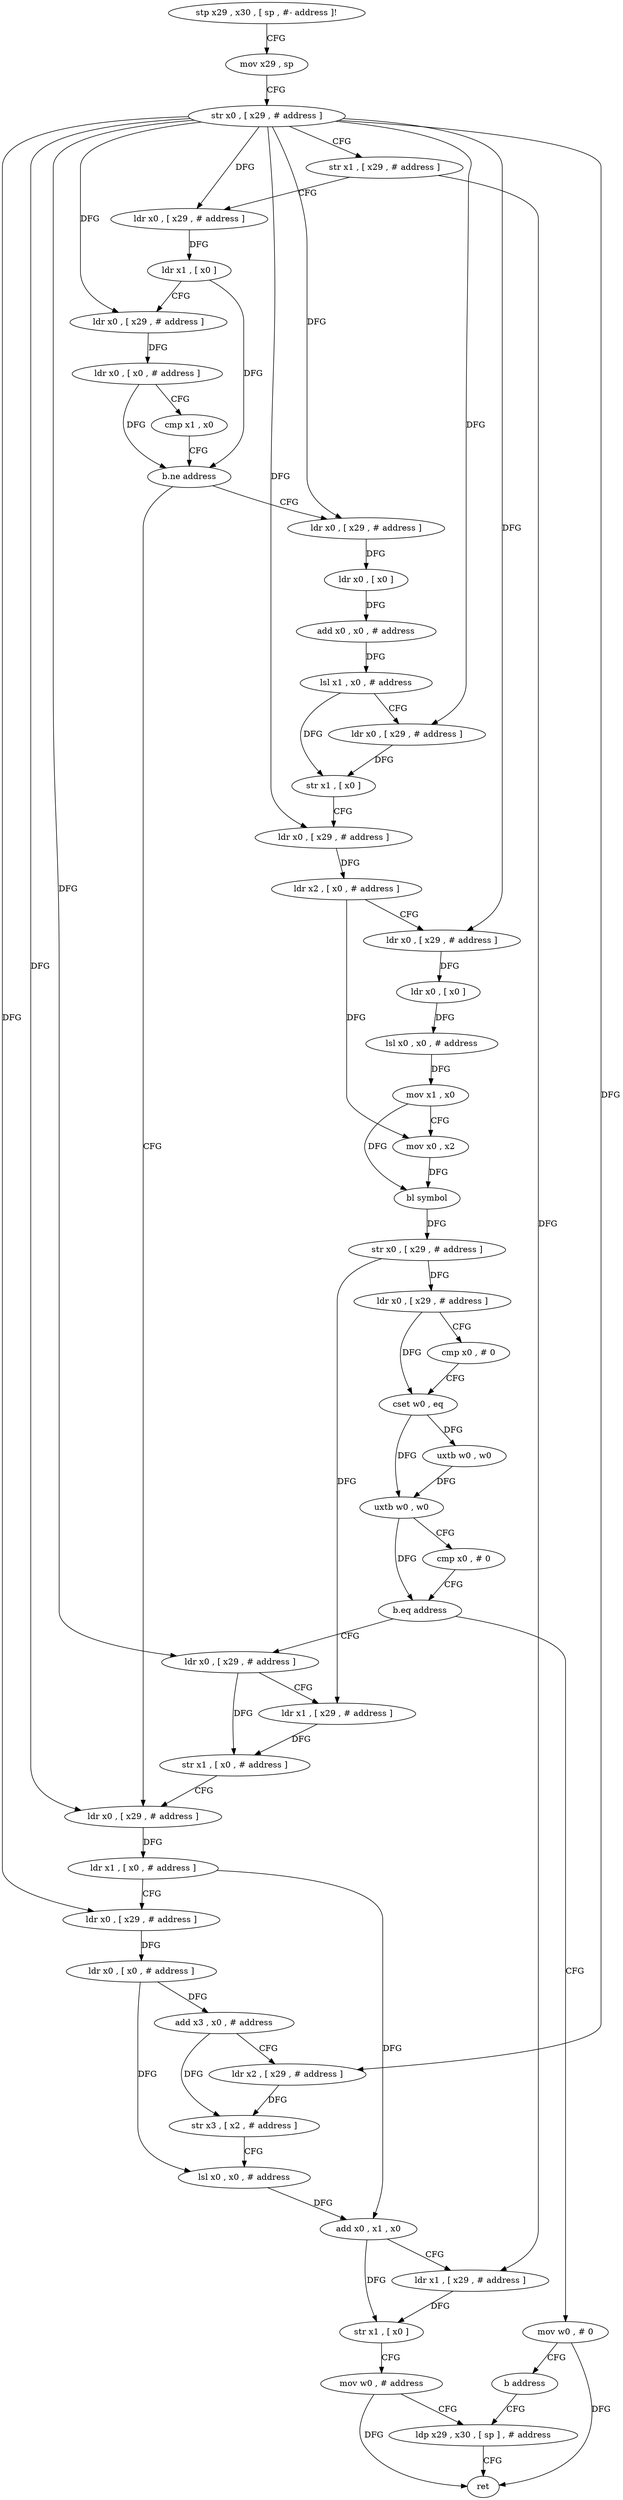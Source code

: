 digraph "func" {
"4398504" [label = "stp x29 , x30 , [ sp , #- address ]!" ]
"4398508" [label = "mov x29 , sp" ]
"4398512" [label = "str x0 , [ x29 , # address ]" ]
"4398516" [label = "str x1 , [ x29 , # address ]" ]
"4398520" [label = "ldr x0 , [ x29 , # address ]" ]
"4398524" [label = "ldr x1 , [ x0 ]" ]
"4398528" [label = "ldr x0 , [ x29 , # address ]" ]
"4398532" [label = "ldr x0 , [ x0 , # address ]" ]
"4398536" [label = "cmp x1 , x0" ]
"4398540" [label = "b.ne address" ]
"4398652" [label = "ldr x0 , [ x29 , # address ]" ]
"4398544" [label = "ldr x0 , [ x29 , # address ]" ]
"4398656" [label = "ldr x1 , [ x0 , # address ]" ]
"4398660" [label = "ldr x0 , [ x29 , # address ]" ]
"4398664" [label = "ldr x0 , [ x0 , # address ]" ]
"4398668" [label = "add x3 , x0 , # address" ]
"4398672" [label = "ldr x2 , [ x29 , # address ]" ]
"4398676" [label = "str x3 , [ x2 , # address ]" ]
"4398680" [label = "lsl x0 , x0 , # address" ]
"4398684" [label = "add x0 , x1 , x0" ]
"4398688" [label = "ldr x1 , [ x29 , # address ]" ]
"4398692" [label = "str x1 , [ x0 ]" ]
"4398696" [label = "mov w0 , # address" ]
"4398700" [label = "ldp x29 , x30 , [ sp ] , # address" ]
"4398548" [label = "ldr x0 , [ x0 ]" ]
"4398552" [label = "add x0 , x0 , # address" ]
"4398556" [label = "lsl x1 , x0 , # address" ]
"4398560" [label = "ldr x0 , [ x29 , # address ]" ]
"4398564" [label = "str x1 , [ x0 ]" ]
"4398568" [label = "ldr x0 , [ x29 , # address ]" ]
"4398572" [label = "ldr x2 , [ x0 , # address ]" ]
"4398576" [label = "ldr x0 , [ x29 , # address ]" ]
"4398580" [label = "ldr x0 , [ x0 ]" ]
"4398584" [label = "lsl x0 , x0 , # address" ]
"4398588" [label = "mov x1 , x0" ]
"4398592" [label = "mov x0 , x2" ]
"4398596" [label = "bl symbol" ]
"4398600" [label = "str x0 , [ x29 , # address ]" ]
"4398604" [label = "ldr x0 , [ x29 , # address ]" ]
"4398608" [label = "cmp x0 , # 0" ]
"4398612" [label = "cset w0 , eq" ]
"4398616" [label = "uxtb w0 , w0" ]
"4398620" [label = "uxtb w0 , w0" ]
"4398624" [label = "cmp x0 , # 0" ]
"4398628" [label = "b.eq address" ]
"4398640" [label = "ldr x0 , [ x29 , # address ]" ]
"4398632" [label = "mov w0 , # 0" ]
"4398644" [label = "ldr x1 , [ x29 , # address ]" ]
"4398648" [label = "str x1 , [ x0 , # address ]" ]
"4398636" [label = "b address" ]
"4398704" [label = "ret" ]
"4398504" -> "4398508" [ label = "CFG" ]
"4398508" -> "4398512" [ label = "CFG" ]
"4398512" -> "4398516" [ label = "CFG" ]
"4398512" -> "4398520" [ label = "DFG" ]
"4398512" -> "4398528" [ label = "DFG" ]
"4398512" -> "4398652" [ label = "DFG" ]
"4398512" -> "4398660" [ label = "DFG" ]
"4398512" -> "4398672" [ label = "DFG" ]
"4398512" -> "4398544" [ label = "DFG" ]
"4398512" -> "4398560" [ label = "DFG" ]
"4398512" -> "4398568" [ label = "DFG" ]
"4398512" -> "4398576" [ label = "DFG" ]
"4398512" -> "4398640" [ label = "DFG" ]
"4398516" -> "4398520" [ label = "CFG" ]
"4398516" -> "4398688" [ label = "DFG" ]
"4398520" -> "4398524" [ label = "DFG" ]
"4398524" -> "4398528" [ label = "CFG" ]
"4398524" -> "4398540" [ label = "DFG" ]
"4398528" -> "4398532" [ label = "DFG" ]
"4398532" -> "4398536" [ label = "CFG" ]
"4398532" -> "4398540" [ label = "DFG" ]
"4398536" -> "4398540" [ label = "CFG" ]
"4398540" -> "4398652" [ label = "CFG" ]
"4398540" -> "4398544" [ label = "CFG" ]
"4398652" -> "4398656" [ label = "DFG" ]
"4398544" -> "4398548" [ label = "DFG" ]
"4398656" -> "4398660" [ label = "CFG" ]
"4398656" -> "4398684" [ label = "DFG" ]
"4398660" -> "4398664" [ label = "DFG" ]
"4398664" -> "4398668" [ label = "DFG" ]
"4398664" -> "4398680" [ label = "DFG" ]
"4398668" -> "4398672" [ label = "CFG" ]
"4398668" -> "4398676" [ label = "DFG" ]
"4398672" -> "4398676" [ label = "DFG" ]
"4398676" -> "4398680" [ label = "CFG" ]
"4398680" -> "4398684" [ label = "DFG" ]
"4398684" -> "4398688" [ label = "CFG" ]
"4398684" -> "4398692" [ label = "DFG" ]
"4398688" -> "4398692" [ label = "DFG" ]
"4398692" -> "4398696" [ label = "CFG" ]
"4398696" -> "4398700" [ label = "CFG" ]
"4398696" -> "4398704" [ label = "DFG" ]
"4398700" -> "4398704" [ label = "CFG" ]
"4398548" -> "4398552" [ label = "DFG" ]
"4398552" -> "4398556" [ label = "DFG" ]
"4398556" -> "4398560" [ label = "CFG" ]
"4398556" -> "4398564" [ label = "DFG" ]
"4398560" -> "4398564" [ label = "DFG" ]
"4398564" -> "4398568" [ label = "CFG" ]
"4398568" -> "4398572" [ label = "DFG" ]
"4398572" -> "4398576" [ label = "CFG" ]
"4398572" -> "4398592" [ label = "DFG" ]
"4398576" -> "4398580" [ label = "DFG" ]
"4398580" -> "4398584" [ label = "DFG" ]
"4398584" -> "4398588" [ label = "DFG" ]
"4398588" -> "4398592" [ label = "CFG" ]
"4398588" -> "4398596" [ label = "DFG" ]
"4398592" -> "4398596" [ label = "DFG" ]
"4398596" -> "4398600" [ label = "DFG" ]
"4398600" -> "4398604" [ label = "DFG" ]
"4398600" -> "4398644" [ label = "DFG" ]
"4398604" -> "4398608" [ label = "CFG" ]
"4398604" -> "4398612" [ label = "DFG" ]
"4398608" -> "4398612" [ label = "CFG" ]
"4398612" -> "4398616" [ label = "DFG" ]
"4398612" -> "4398620" [ label = "DFG" ]
"4398616" -> "4398620" [ label = "DFG" ]
"4398620" -> "4398624" [ label = "CFG" ]
"4398620" -> "4398628" [ label = "DFG" ]
"4398624" -> "4398628" [ label = "CFG" ]
"4398628" -> "4398640" [ label = "CFG" ]
"4398628" -> "4398632" [ label = "CFG" ]
"4398640" -> "4398644" [ label = "CFG" ]
"4398640" -> "4398648" [ label = "DFG" ]
"4398632" -> "4398636" [ label = "CFG" ]
"4398632" -> "4398704" [ label = "DFG" ]
"4398644" -> "4398648" [ label = "DFG" ]
"4398648" -> "4398652" [ label = "CFG" ]
"4398636" -> "4398700" [ label = "CFG" ]
}
